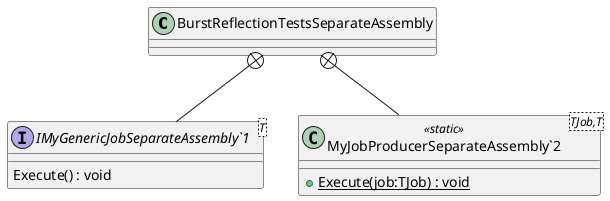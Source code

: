 @startuml
class BurstReflectionTestsSeparateAssembly {
}
interface "IMyGenericJobSeparateAssembly`1"<T> {
    Execute() : void
}
class "MyJobProducerSeparateAssembly`2"<TJob,T> <<static>> {
    + {static} Execute(job:TJob) : void
}
BurstReflectionTestsSeparateAssembly +-- "IMyGenericJobSeparateAssembly`1"
BurstReflectionTestsSeparateAssembly +-- "MyJobProducerSeparateAssembly`2"
@enduml
